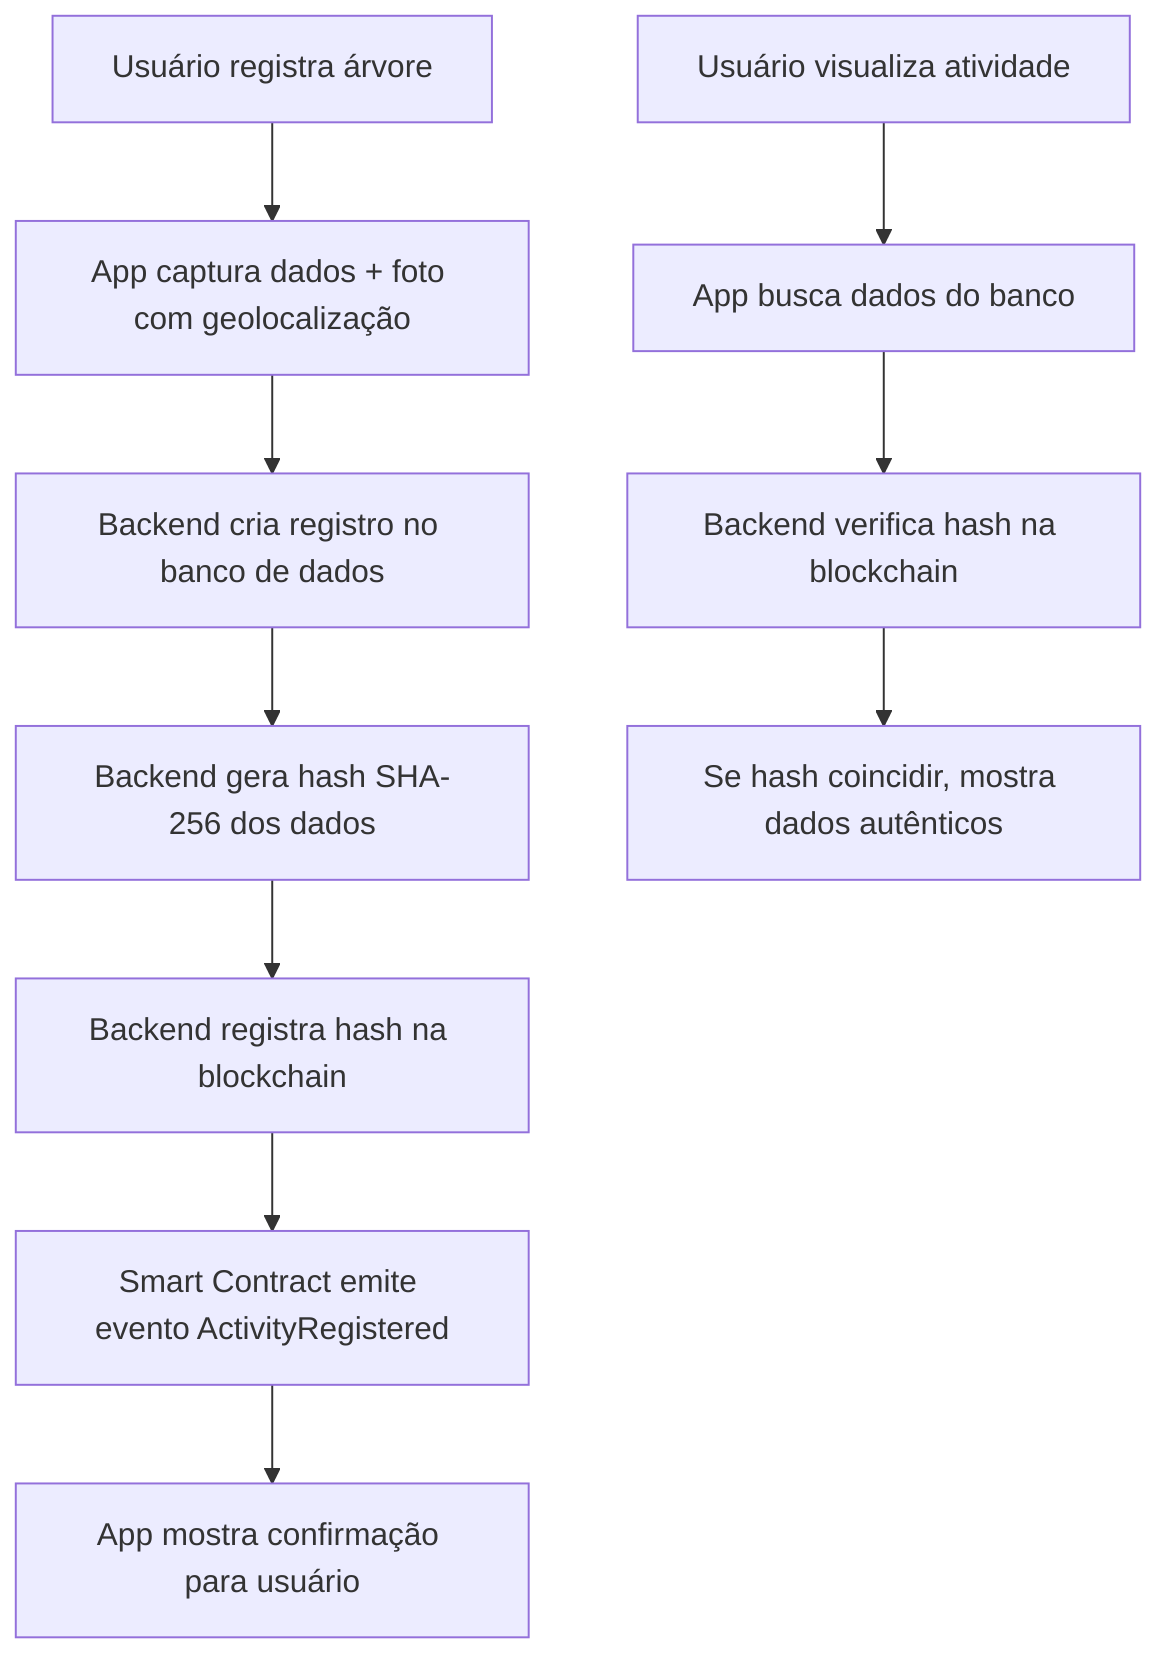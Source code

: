 graph TD
    A[Usuário registra árvore] --> B[App captura dados + foto com geolocalização]
    B --> C[Backend cria registro no banco de dados]
    C --> D[Backend gera hash SHA-256 dos dados]
    D --> E[Backend registra hash na blockchain]
    E --> F[Smart Contract emite evento ActivityRegistered]
    F --> G[App mostra confirmação para usuário]
    
    H[Usuário visualiza atividade] --> I[App busca dados do banco]
    I --> J[Backend verifica hash na blockchain]
    J --> K[Se hash coincidir, mostra dados autênticos]